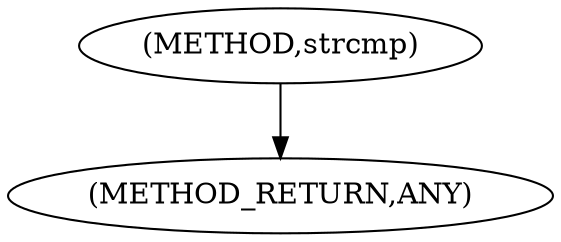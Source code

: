 digraph "strcmp" {  
"73" [label = <(METHOD,strcmp)> ]
"77" [label = <(METHOD_RETURN,ANY)> ]
  "73" -> "77" 
}
